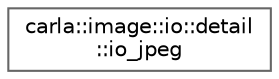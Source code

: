 digraph "类继承关系图"
{
 // INTERACTIVE_SVG=YES
 // LATEX_PDF_SIZE
  bgcolor="transparent";
  edge [fontname=Helvetica,fontsize=10,labelfontname=Helvetica,labelfontsize=10];
  node [fontname=Helvetica,fontsize=10,shape=box,height=0.2,width=0.4];
  rankdir="LR";
  Node0 [id="Node000000",label="carla::image::io::detail\l::io_jpeg",height=0.2,width=0.4,color="grey40", fillcolor="white", style="filled",URL="$dd/d63/structcarla_1_1image_1_1io_1_1detail_1_1io__jpeg.html",tooltip=" "];
}
